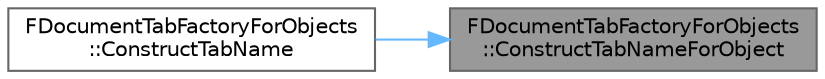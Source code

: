 digraph "FDocumentTabFactoryForObjects::ConstructTabNameForObject"
{
 // INTERACTIVE_SVG=YES
 // LATEX_PDF_SIZE
  bgcolor="transparent";
  edge [fontname=Helvetica,fontsize=10,labelfontname=Helvetica,labelfontsize=10];
  node [fontname=Helvetica,fontsize=10,shape=box,height=0.2,width=0.4];
  rankdir="RL";
  Node1 [id="Node000001",label="FDocumentTabFactoryForObjects\l::ConstructTabNameForObject",height=0.2,width=0.4,color="gray40", fillcolor="grey60", style="filled", fontcolor="black",tooltip=" "];
  Node1 -> Node2 [id="edge1_Node000001_Node000002",dir="back",color="steelblue1",style="solid",tooltip=" "];
  Node2 [id="Node000002",label="FDocumentTabFactoryForObjects\l::ConstructTabName",height=0.2,width=0.4,color="grey40", fillcolor="white", style="filled",URL="$d2/dd0/structFDocumentTabFactoryForObjects.html#a28ed1b6ff75eaa6067636db818b5b9fb",tooltip=" "];
}
